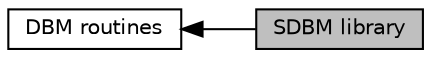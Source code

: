 digraph "SDBM library"
{
  edge [fontname="Helvetica",fontsize="10",labelfontname="Helvetica",labelfontsize="10"];
  node [fontname="Helvetica",fontsize="10",shape=record];
  rankdir=LR;
  Node0 [label="SDBM library",height=0.2,width=0.4,color="black", fillcolor="grey75", style="filled", fontcolor="black"];
  Node1 [label="DBM routines",height=0.2,width=0.4,color="black", fillcolor="white", style="filled",URL="$group___a_p_r___util___d_b_m.html"];
  Node1->Node0 [shape=plaintext, dir="back", style="solid"];
}
